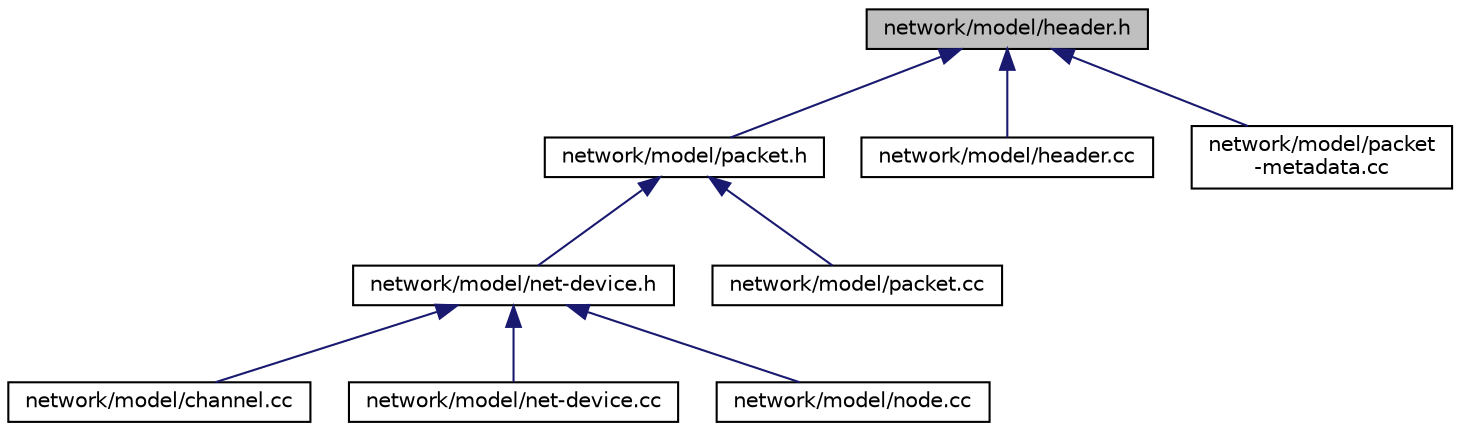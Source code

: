 digraph "network/model/header.h"
{
  edge [fontname="Helvetica",fontsize="10",labelfontname="Helvetica",labelfontsize="10"];
  node [fontname="Helvetica",fontsize="10",shape=record];
  Node1 [label="network/model/header.h",height=0.2,width=0.4,color="black", fillcolor="grey75", style="filled", fontcolor="black"];
  Node1 -> Node2 [dir="back",color="midnightblue",fontsize="10",style="solid"];
  Node2 [label="network/model/packet.h",height=0.2,width=0.4,color="black", fillcolor="white", style="filled",URL="$d3/d76/packet_8h.html"];
  Node2 -> Node3 [dir="back",color="midnightblue",fontsize="10",style="solid"];
  Node3 [label="network/model/net-device.h",height=0.2,width=0.4,color="black", fillcolor="white", style="filled",URL="$d5/dd3/net-device_8h.html"];
  Node3 -> Node4 [dir="back",color="midnightblue",fontsize="10",style="solid"];
  Node4 [label="network/model/channel.cc",height=0.2,width=0.4,color="black", fillcolor="white", style="filled",URL="$d5/ddb/channel_8cc.html"];
  Node3 -> Node5 [dir="back",color="midnightblue",fontsize="10",style="solid"];
  Node5 [label="network/model/net-device.cc",height=0.2,width=0.4,color="black", fillcolor="white", style="filled",URL="$d5/def/net-device_8cc.html"];
  Node3 -> Node6 [dir="back",color="midnightblue",fontsize="10",style="solid"];
  Node6 [label="network/model/node.cc",height=0.2,width=0.4,color="black", fillcolor="white", style="filled",URL="$dc/dfd/node_8cc.html"];
  Node2 -> Node7 [dir="back",color="midnightblue",fontsize="10",style="solid"];
  Node7 [label="network/model/packet.cc",height=0.2,width=0.4,color="black", fillcolor="white", style="filled",URL="$d0/d7e/packet_8cc.html"];
  Node1 -> Node8 [dir="back",color="midnightblue",fontsize="10",style="solid"];
  Node8 [label="network/model/header.cc",height=0.2,width=0.4,color="black", fillcolor="white", style="filled",URL="$d0/da6/header_8cc.html"];
  Node1 -> Node9 [dir="back",color="midnightblue",fontsize="10",style="solid"];
  Node9 [label="network/model/packet\l-metadata.cc",height=0.2,width=0.4,color="black", fillcolor="white", style="filled",URL="$d3/d53/packet-metadata_8cc.html"];
}
